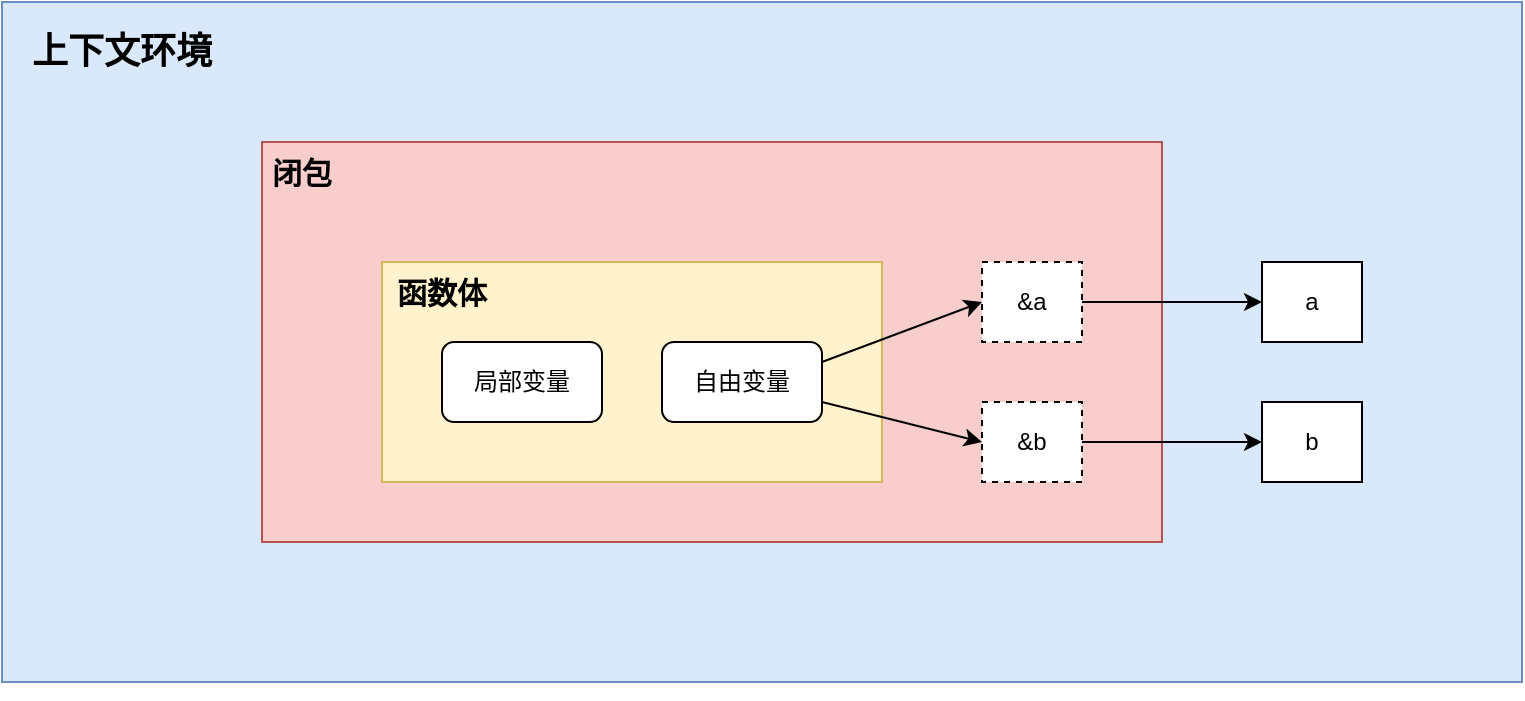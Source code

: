 <mxfile version="24.0.7" type="device">
  <diagram name="第 1 页" id="HR5joNmHb5V4D5B1lnCM">
    <mxGraphModel dx="954" dy="515" grid="1" gridSize="10" guides="1" tooltips="1" connect="1" arrows="1" fold="1" page="1" pageScale="1" pageWidth="3300" pageHeight="4681" math="0" shadow="0">
      <root>
        <mxCell id="0" />
        <mxCell id="1" parent="0" />
        <mxCell id="Iplon2KPiVSkD9c07XoF-24" value="" style="rounded=0;whiteSpace=wrap;html=1;fillColor=#dae8fc;strokeColor=#6c8ebf;" vertex="1" parent="1">
          <mxGeometry x="170" y="60" width="760" height="340" as="geometry" />
        </mxCell>
        <mxCell id="Iplon2KPiVSkD9c07XoF-19" value="" style="rounded=0;whiteSpace=wrap;html=1;fillColor=#f8cecc;strokeColor=#b85450;" vertex="1" parent="1">
          <mxGeometry x="300" y="130" width="450" height="200" as="geometry" />
        </mxCell>
        <mxCell id="Iplon2KPiVSkD9c07XoF-3" value="&lt;font style=&quot;font-size: 15px;&quot;&gt;&lt;b&gt;闭包&lt;/b&gt;&lt;/font&gt;" style="text;html=1;align=center;verticalAlign=middle;whiteSpace=wrap;rounded=0;" vertex="1" parent="1">
          <mxGeometry x="290" y="130" width="60" height="30" as="geometry" />
        </mxCell>
        <mxCell id="Iplon2KPiVSkD9c07XoF-4" value="" style="rounded=0;whiteSpace=wrap;html=1;fillColor=#fff2cc;strokeColor=#d6b656;" vertex="1" parent="1">
          <mxGeometry x="360" y="190" width="250" height="110" as="geometry" />
        </mxCell>
        <mxCell id="Iplon2KPiVSkD9c07XoF-6" value="自由变量" style="rounded=1;whiteSpace=wrap;html=1;" vertex="1" parent="1">
          <mxGeometry x="500" y="230" width="80" height="40" as="geometry" />
        </mxCell>
        <mxCell id="Iplon2KPiVSkD9c07XoF-8" value="局部变量" style="rounded=1;whiteSpace=wrap;html=1;" vertex="1" parent="1">
          <mxGeometry x="390" y="230" width="80" height="40" as="geometry" />
        </mxCell>
        <mxCell id="Iplon2KPiVSkD9c07XoF-9" value="&lt;font style=&quot;font-size: 15px;&quot;&gt;&lt;b&gt;函数体&lt;/b&gt;&lt;/font&gt;" style="text;html=1;align=center;verticalAlign=middle;whiteSpace=wrap;rounded=0;" vertex="1" parent="1">
          <mxGeometry x="360" y="190" width="60" height="30" as="geometry" />
        </mxCell>
        <mxCell id="Iplon2KPiVSkD9c07XoF-10" value="&amp;amp;a" style="rounded=0;whiteSpace=wrap;html=1;dashed=1;" vertex="1" parent="1">
          <mxGeometry x="660" y="190" width="50" height="40" as="geometry" />
        </mxCell>
        <mxCell id="Iplon2KPiVSkD9c07XoF-14" value="&amp;amp;b" style="rounded=0;whiteSpace=wrap;html=1;dashed=1;" vertex="1" parent="1">
          <mxGeometry x="660" y="260" width="50" height="40" as="geometry" />
        </mxCell>
        <mxCell id="Iplon2KPiVSkD9c07XoF-15" value="b" style="rounded=0;whiteSpace=wrap;html=1;" vertex="1" parent="1">
          <mxGeometry x="800" y="260" width="50" height="40" as="geometry" />
        </mxCell>
        <mxCell id="Iplon2KPiVSkD9c07XoF-17" value="a" style="rounded=0;whiteSpace=wrap;html=1;" vertex="1" parent="1">
          <mxGeometry x="800" y="190" width="50" height="40" as="geometry" />
        </mxCell>
        <mxCell id="Iplon2KPiVSkD9c07XoF-20" value="" style="endArrow=classic;html=1;rounded=0;exitX=1;exitY=0.25;exitDx=0;exitDy=0;entryX=0;entryY=0.5;entryDx=0;entryDy=0;" edge="1" parent="1" source="Iplon2KPiVSkD9c07XoF-6" target="Iplon2KPiVSkD9c07XoF-10">
          <mxGeometry width="50" height="50" relative="1" as="geometry">
            <mxPoint x="620" y="250" as="sourcePoint" />
            <mxPoint x="670" y="200" as="targetPoint" />
          </mxGeometry>
        </mxCell>
        <mxCell id="Iplon2KPiVSkD9c07XoF-21" value="" style="endArrow=classic;html=1;rounded=0;exitX=1;exitY=0.75;exitDx=0;exitDy=0;entryX=0;entryY=0.5;entryDx=0;entryDy=0;" edge="1" parent="1" source="Iplon2KPiVSkD9c07XoF-6" target="Iplon2KPiVSkD9c07XoF-14">
          <mxGeometry width="50" height="50" relative="1" as="geometry">
            <mxPoint x="590" y="250" as="sourcePoint" />
            <mxPoint x="670" y="220" as="targetPoint" />
          </mxGeometry>
        </mxCell>
        <mxCell id="Iplon2KPiVSkD9c07XoF-22" value="" style="endArrow=classic;html=1;rounded=0;exitX=1;exitY=0.5;exitDx=0;exitDy=0;" edge="1" parent="1" source="Iplon2KPiVSkD9c07XoF-10">
          <mxGeometry width="50" height="50" relative="1" as="geometry">
            <mxPoint x="760" y="260" as="sourcePoint" />
            <mxPoint x="800" y="210" as="targetPoint" />
          </mxGeometry>
        </mxCell>
        <mxCell id="Iplon2KPiVSkD9c07XoF-23" value="" style="endArrow=classic;html=1;rounded=0;exitX=1;exitY=0.5;exitDx=0;exitDy=0;entryX=0;entryY=0.5;entryDx=0;entryDy=0;" edge="1" parent="1" source="Iplon2KPiVSkD9c07XoF-14" target="Iplon2KPiVSkD9c07XoF-15">
          <mxGeometry width="50" height="50" relative="1" as="geometry">
            <mxPoint x="780" y="310" as="sourcePoint" />
            <mxPoint x="830" y="260" as="targetPoint" />
          </mxGeometry>
        </mxCell>
        <mxCell id="Iplon2KPiVSkD9c07XoF-25" value="&lt;b&gt;&lt;font style=&quot;font-size: 18px;&quot;&gt;上下文环境&lt;/font&gt;&lt;/b&gt;" style="text;html=1;align=center;verticalAlign=middle;whiteSpace=wrap;rounded=0;" vertex="1" parent="1">
          <mxGeometry x="170" y="70" width="120" height="30" as="geometry" />
        </mxCell>
        <mxCell id="Iplon2KPiVSkD9c07XoF-26" style="edgeStyle=orthogonalEdgeStyle;rounded=0;orthogonalLoop=1;jettySize=auto;html=1;exitX=0.5;exitY=1;exitDx=0;exitDy=0;" edge="1" parent="1" source="Iplon2KPiVSkD9c07XoF-24" target="Iplon2KPiVSkD9c07XoF-24">
          <mxGeometry relative="1" as="geometry" />
        </mxCell>
      </root>
    </mxGraphModel>
  </diagram>
</mxfile>
